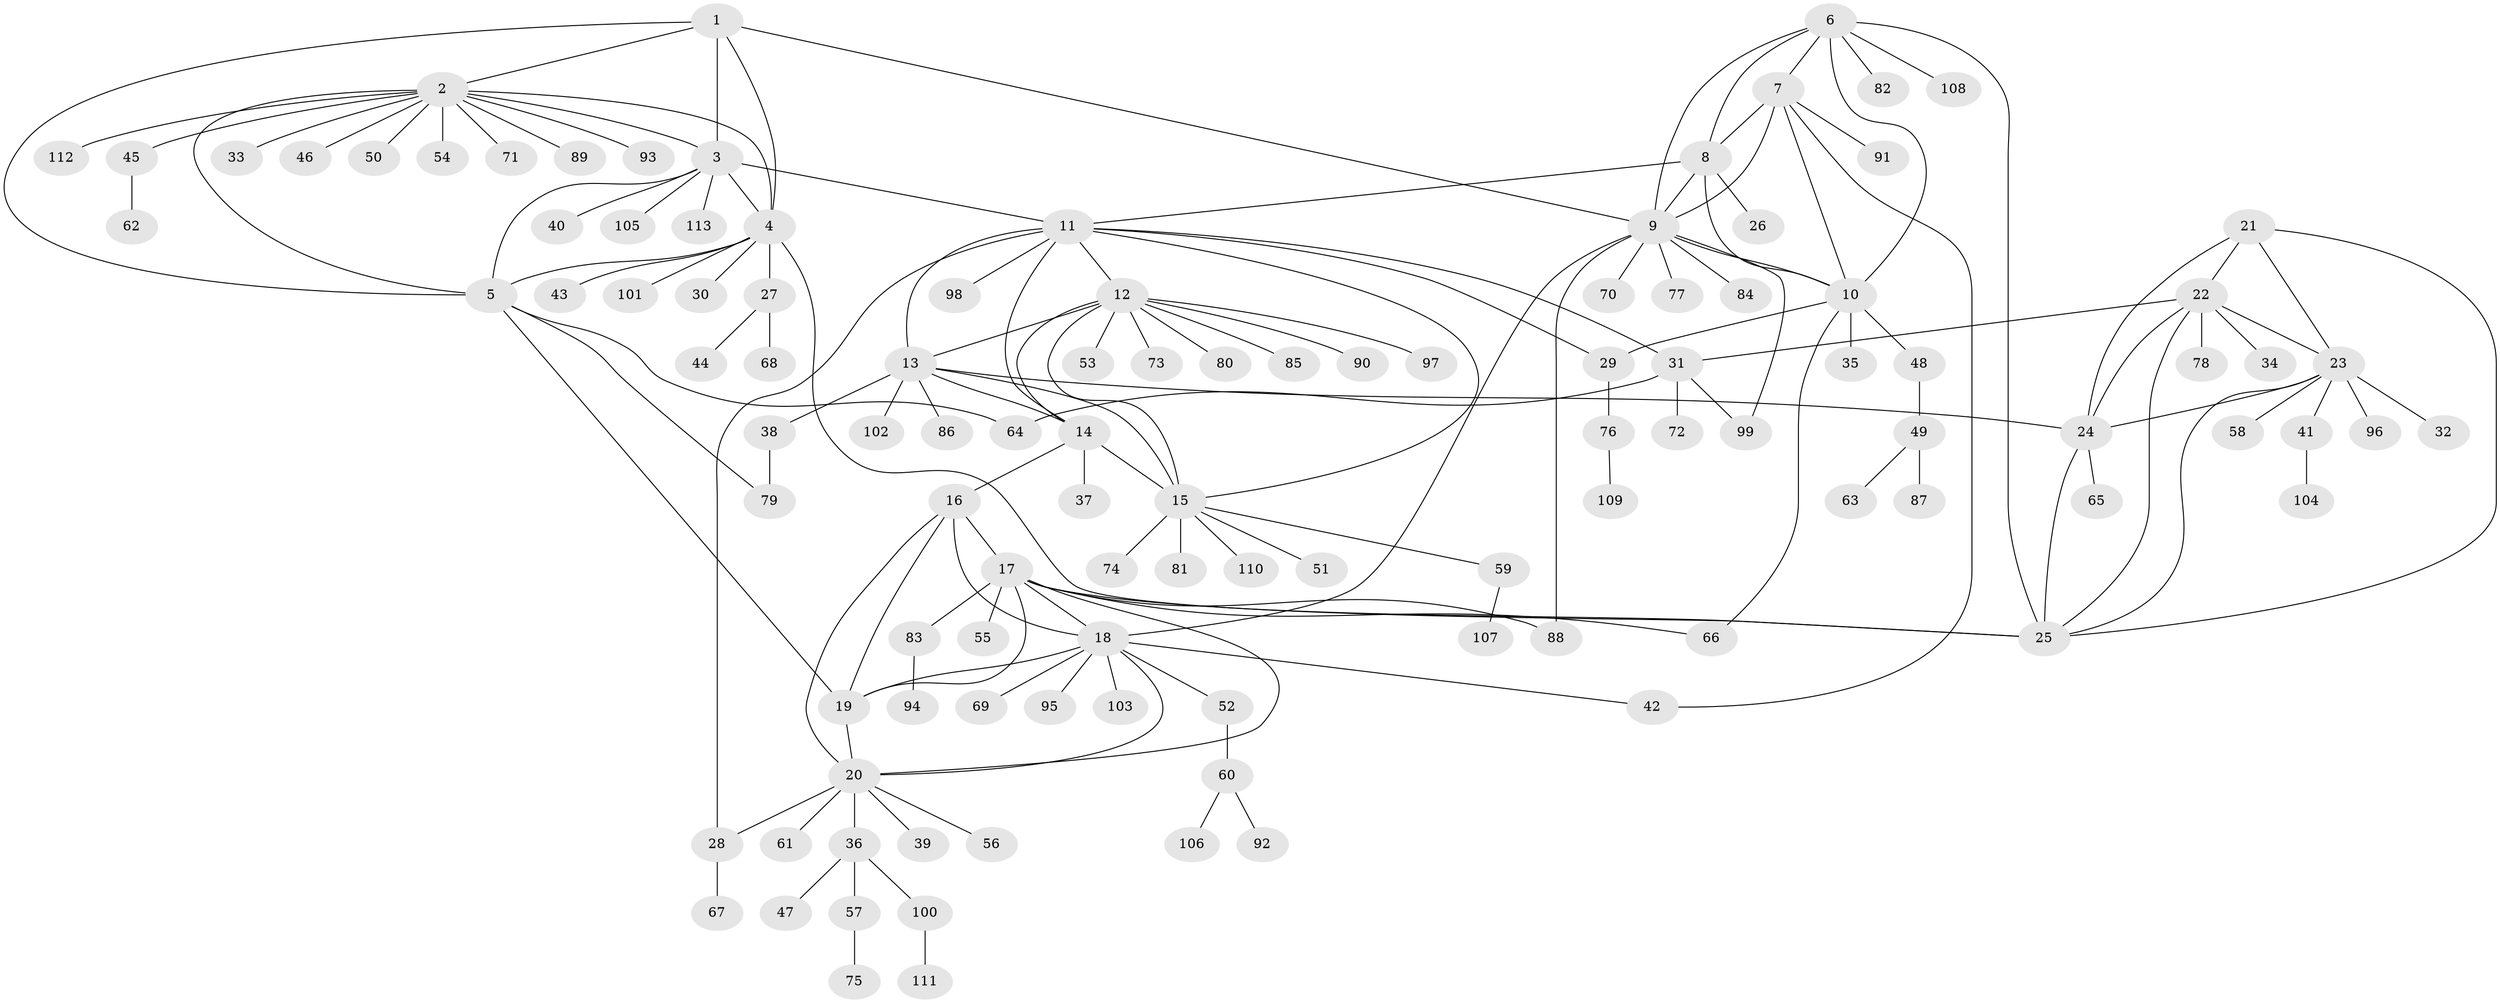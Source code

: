 // coarse degree distribution, {6: 0.011494252873563218, 10: 0.011494252873563218, 11: 0.022988505747126436, 5: 0.022988505747126436, 12: 0.022988505747126436, 7: 0.034482758620689655, 9: 0.04597701149425287, 8: 0.034482758620689655, 4: 0.022988505747126436, 1: 0.6551724137931034, 2: 0.09195402298850575, 3: 0.022988505747126436}
// Generated by graph-tools (version 1.1) at 2025/52/02/27/25 19:52:19]
// undirected, 113 vertices, 157 edges
graph export_dot {
graph [start="1"]
  node [color=gray90,style=filled];
  1;
  2;
  3;
  4;
  5;
  6;
  7;
  8;
  9;
  10;
  11;
  12;
  13;
  14;
  15;
  16;
  17;
  18;
  19;
  20;
  21;
  22;
  23;
  24;
  25;
  26;
  27;
  28;
  29;
  30;
  31;
  32;
  33;
  34;
  35;
  36;
  37;
  38;
  39;
  40;
  41;
  42;
  43;
  44;
  45;
  46;
  47;
  48;
  49;
  50;
  51;
  52;
  53;
  54;
  55;
  56;
  57;
  58;
  59;
  60;
  61;
  62;
  63;
  64;
  65;
  66;
  67;
  68;
  69;
  70;
  71;
  72;
  73;
  74;
  75;
  76;
  77;
  78;
  79;
  80;
  81;
  82;
  83;
  84;
  85;
  86;
  87;
  88;
  89;
  90;
  91;
  92;
  93;
  94;
  95;
  96;
  97;
  98;
  99;
  100;
  101;
  102;
  103;
  104;
  105;
  106;
  107;
  108;
  109;
  110;
  111;
  112;
  113;
  1 -- 2;
  1 -- 3;
  1 -- 4;
  1 -- 5;
  1 -- 9;
  2 -- 3;
  2 -- 4;
  2 -- 5;
  2 -- 33;
  2 -- 45;
  2 -- 46;
  2 -- 50;
  2 -- 54;
  2 -- 71;
  2 -- 89;
  2 -- 93;
  2 -- 112;
  3 -- 4;
  3 -- 5;
  3 -- 11;
  3 -- 40;
  3 -- 105;
  3 -- 113;
  4 -- 5;
  4 -- 25;
  4 -- 27;
  4 -- 30;
  4 -- 43;
  4 -- 101;
  5 -- 19;
  5 -- 64;
  5 -- 79;
  6 -- 7;
  6 -- 8;
  6 -- 9;
  6 -- 10;
  6 -- 25;
  6 -- 82;
  6 -- 108;
  7 -- 8;
  7 -- 9;
  7 -- 10;
  7 -- 42;
  7 -- 91;
  8 -- 9;
  8 -- 10;
  8 -- 11;
  8 -- 26;
  9 -- 10;
  9 -- 18;
  9 -- 70;
  9 -- 77;
  9 -- 84;
  9 -- 88;
  9 -- 99;
  10 -- 29;
  10 -- 35;
  10 -- 48;
  10 -- 66;
  11 -- 12;
  11 -- 13;
  11 -- 14;
  11 -- 15;
  11 -- 28;
  11 -- 29;
  11 -- 31;
  11 -- 98;
  12 -- 13;
  12 -- 14;
  12 -- 15;
  12 -- 53;
  12 -- 73;
  12 -- 80;
  12 -- 85;
  12 -- 90;
  12 -- 97;
  13 -- 14;
  13 -- 15;
  13 -- 24;
  13 -- 38;
  13 -- 86;
  13 -- 102;
  14 -- 15;
  14 -- 16;
  14 -- 37;
  15 -- 51;
  15 -- 59;
  15 -- 74;
  15 -- 81;
  15 -- 110;
  16 -- 17;
  16 -- 18;
  16 -- 19;
  16 -- 20;
  17 -- 18;
  17 -- 19;
  17 -- 20;
  17 -- 25;
  17 -- 55;
  17 -- 66;
  17 -- 83;
  17 -- 88;
  18 -- 19;
  18 -- 20;
  18 -- 42;
  18 -- 52;
  18 -- 69;
  18 -- 95;
  18 -- 103;
  19 -- 20;
  20 -- 28;
  20 -- 36;
  20 -- 39;
  20 -- 56;
  20 -- 61;
  21 -- 22;
  21 -- 23;
  21 -- 24;
  21 -- 25;
  22 -- 23;
  22 -- 24;
  22 -- 25;
  22 -- 31;
  22 -- 34;
  22 -- 78;
  23 -- 24;
  23 -- 25;
  23 -- 32;
  23 -- 41;
  23 -- 58;
  23 -- 96;
  24 -- 25;
  24 -- 65;
  27 -- 44;
  27 -- 68;
  28 -- 67;
  29 -- 76;
  31 -- 64;
  31 -- 72;
  31 -- 99;
  36 -- 47;
  36 -- 57;
  36 -- 100;
  38 -- 79;
  41 -- 104;
  45 -- 62;
  48 -- 49;
  49 -- 63;
  49 -- 87;
  52 -- 60;
  57 -- 75;
  59 -- 107;
  60 -- 92;
  60 -- 106;
  76 -- 109;
  83 -- 94;
  100 -- 111;
}
